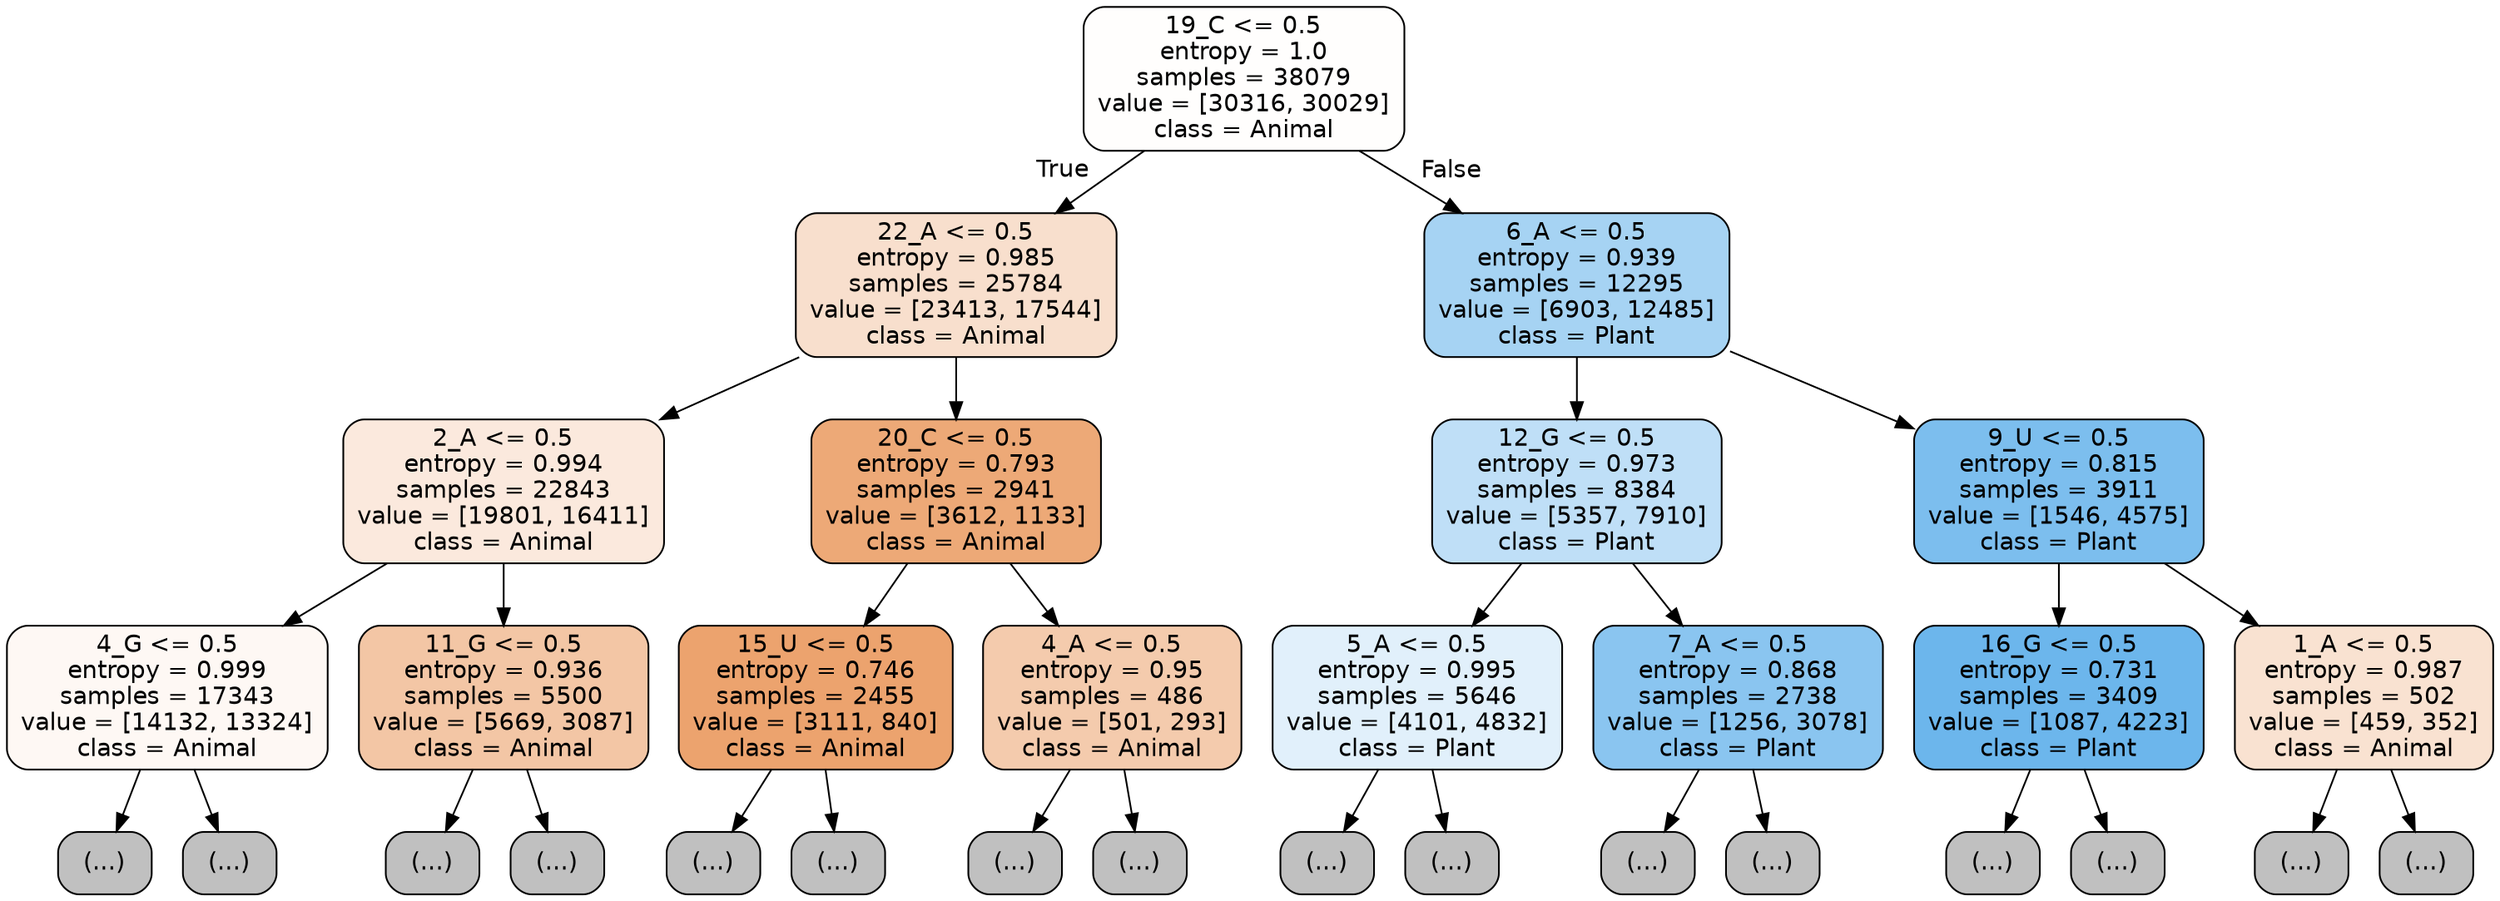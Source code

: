 digraph Tree {
node [shape=box, style="filled, rounded", color="black", fontname="helvetica"] ;
edge [fontname="helvetica"] ;
0 [label="19_C <= 0.5\nentropy = 1.0\nsamples = 38079\nvalue = [30316, 30029]\nclass = Animal", fillcolor="#fffefd"] ;
1 [label="22_A <= 0.5\nentropy = 0.985\nsamples = 25784\nvalue = [23413, 17544]\nclass = Animal", fillcolor="#f8dfcd"] ;
0 -> 1 [labeldistance=2.5, labelangle=45, headlabel="True"] ;
2 [label="2_A <= 0.5\nentropy = 0.994\nsamples = 22843\nvalue = [19801, 16411]\nclass = Animal", fillcolor="#fbe9dd"] ;
1 -> 2 ;
3 [label="4_G <= 0.5\nentropy = 0.999\nsamples = 17343\nvalue = [14132, 13324]\nclass = Animal", fillcolor="#fef8f4"] ;
2 -> 3 ;
4 [label="(...)", fillcolor="#C0C0C0"] ;
3 -> 4 ;
5935 [label="(...)", fillcolor="#C0C0C0"] ;
3 -> 5935 ;
8612 [label="11_G <= 0.5\nentropy = 0.936\nsamples = 5500\nvalue = [5669, 3087]\nclass = Animal", fillcolor="#f3c6a5"] ;
2 -> 8612 ;
8613 [label="(...)", fillcolor="#C0C0C0"] ;
8612 -> 8613 ;
10636 [label="(...)", fillcolor="#C0C0C0"] ;
8612 -> 10636 ;
11369 [label="20_C <= 0.5\nentropy = 0.793\nsamples = 2941\nvalue = [3612, 1133]\nclass = Animal", fillcolor="#eda977"] ;
1 -> 11369 ;
11370 [label="15_U <= 0.5\nentropy = 0.746\nsamples = 2455\nvalue = [3111, 840]\nclass = Animal", fillcolor="#eca36e"] ;
11369 -> 11370 ;
11371 [label="(...)", fillcolor="#C0C0C0"] ;
11370 -> 11371 ;
12210 [label="(...)", fillcolor="#C0C0C0"] ;
11370 -> 12210 ;
12493 [label="4_A <= 0.5\nentropy = 0.95\nsamples = 486\nvalue = [501, 293]\nclass = Animal", fillcolor="#f4cbad"] ;
11369 -> 12493 ;
12494 [label="(...)", fillcolor="#C0C0C0"] ;
12493 -> 12494 ;
12729 [label="(...)", fillcolor="#C0C0C0"] ;
12493 -> 12729 ;
12780 [label="6_A <= 0.5\nentropy = 0.939\nsamples = 12295\nvalue = [6903, 12485]\nclass = Plant", fillcolor="#a6d3f3"] ;
0 -> 12780 [labeldistance=2.5, labelangle=-45, headlabel="False"] ;
12781 [label="12_G <= 0.5\nentropy = 0.973\nsamples = 8384\nvalue = [5357, 7910]\nclass = Plant", fillcolor="#bfdff7"] ;
12780 -> 12781 ;
12782 [label="5_A <= 0.5\nentropy = 0.995\nsamples = 5646\nvalue = [4101, 4832]\nclass = Plant", fillcolor="#e1f0fb"] ;
12781 -> 12782 ;
12783 [label="(...)", fillcolor="#C0C0C0"] ;
12782 -> 12783 ;
14560 [label="(...)", fillcolor="#C0C0C0"] ;
12782 -> 14560 ;
15129 [label="7_A <= 0.5\nentropy = 0.868\nsamples = 2738\nvalue = [1256, 3078]\nclass = Plant", fillcolor="#8ac5f0"] ;
12781 -> 15129 ;
15130 [label="(...)", fillcolor="#C0C0C0"] ;
15129 -> 15130 ;
15745 [label="(...)", fillcolor="#C0C0C0"] ;
15129 -> 15745 ;
15950 [label="9_U <= 0.5\nentropy = 0.815\nsamples = 3911\nvalue = [1546, 4575]\nclass = Plant", fillcolor="#7cbeee"] ;
12780 -> 15950 ;
15951 [label="16_G <= 0.5\nentropy = 0.731\nsamples = 3409\nvalue = [1087, 4223]\nclass = Plant", fillcolor="#6cb6ec"] ;
15950 -> 15951 ;
15952 [label="(...)", fillcolor="#C0C0C0"] ;
15951 -> 15952 ;
16503 [label="(...)", fillcolor="#C0C0C0"] ;
15951 -> 16503 ;
16696 [label="1_A <= 0.5\nentropy = 0.987\nsamples = 502\nvalue = [459, 352]\nclass = Animal", fillcolor="#f9e2d1"] ;
15950 -> 16696 ;
16697 [label="(...)", fillcolor="#C0C0C0"] ;
16696 -> 16697 ;
16900 [label="(...)", fillcolor="#C0C0C0"] ;
16696 -> 16900 ;
}